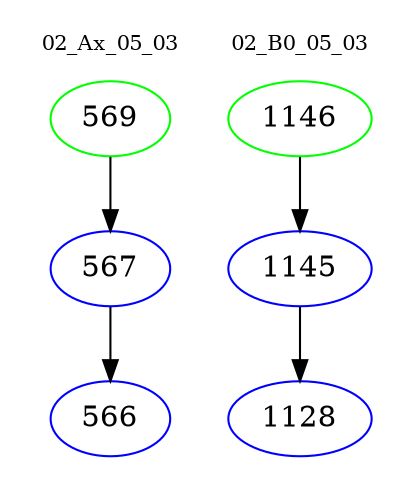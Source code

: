 digraph{
subgraph cluster_0 {
color = white
label = "02_Ax_05_03";
fontsize=10;
T0_569 [label="569", color="green"]
T0_569 -> T0_567 [color="black"]
T0_567 [label="567", color="blue"]
T0_567 -> T0_566 [color="black"]
T0_566 [label="566", color="blue"]
}
subgraph cluster_1 {
color = white
label = "02_B0_05_03";
fontsize=10;
T1_1146 [label="1146", color="green"]
T1_1146 -> T1_1145 [color="black"]
T1_1145 [label="1145", color="blue"]
T1_1145 -> T1_1128 [color="black"]
T1_1128 [label="1128", color="blue"]
}
}
